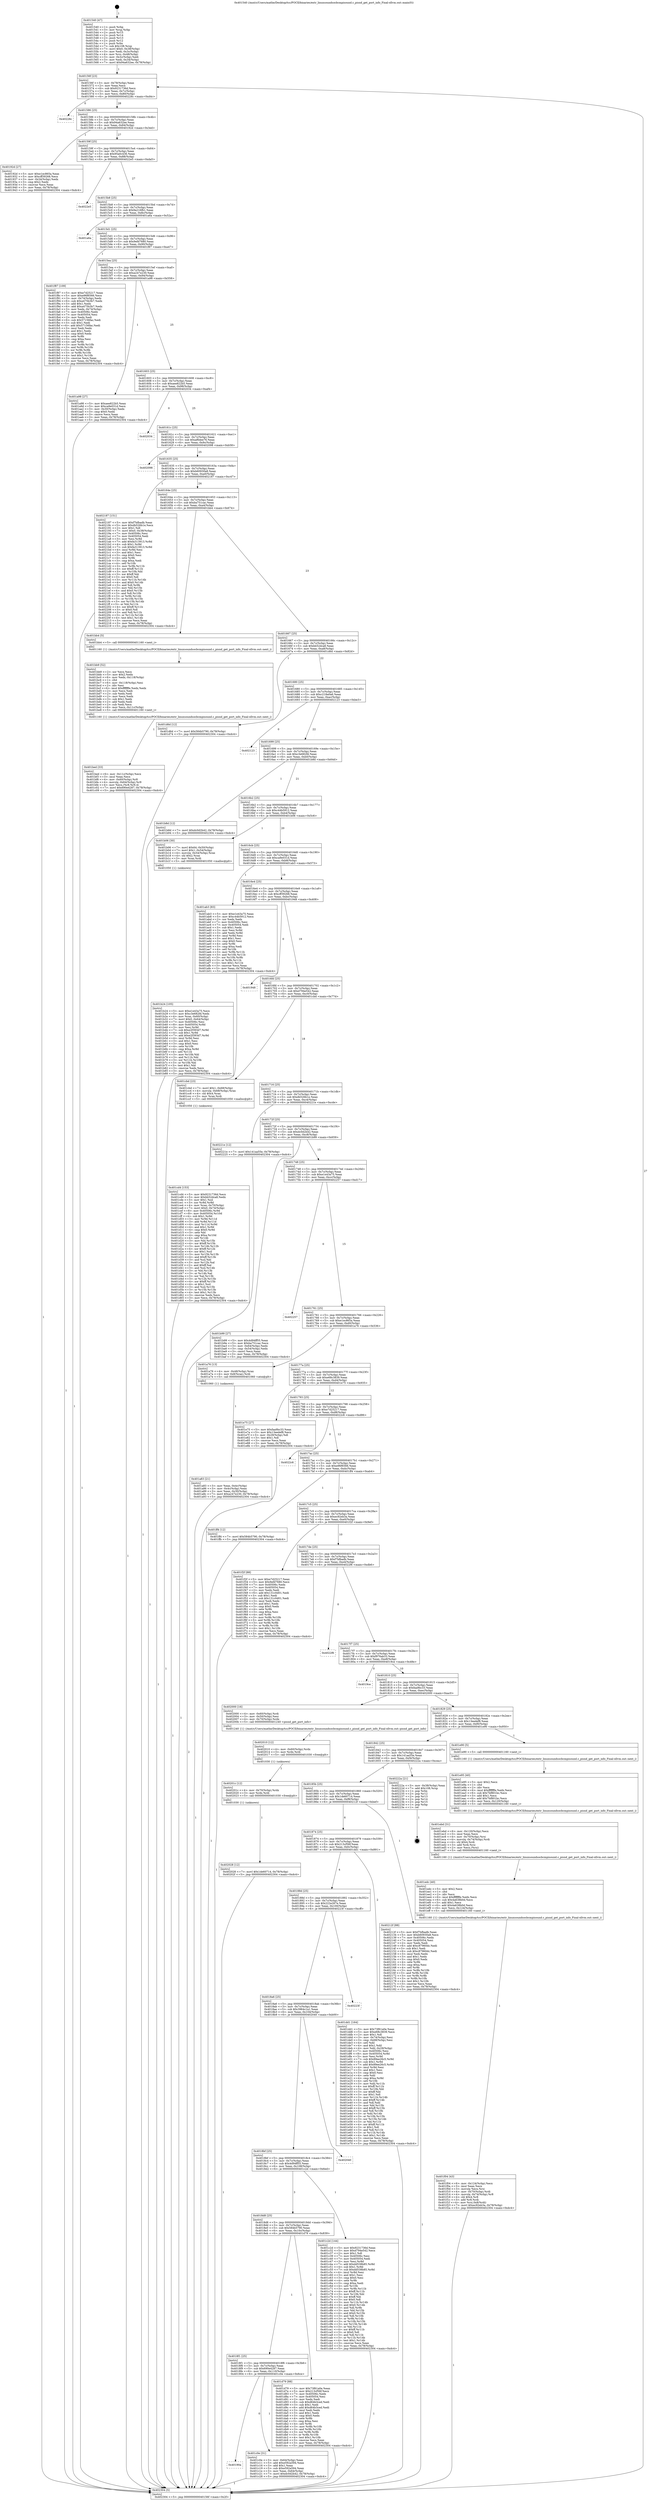 digraph "0x401540" {
  label = "0x401540 (/mnt/c/Users/mathe/Desktop/tcc/POCII/binaries/extr_linuxsoundsocbcmpisound.c_pisnd_get_port_info_Final-ollvm.out::main(0))"
  labelloc = "t"
  node[shape=record]

  Entry [label="",width=0.3,height=0.3,shape=circle,fillcolor=black,style=filled]
  "0x40156f" [label="{
     0x40156f [23]\l
     | [instrs]\l
     &nbsp;&nbsp;0x40156f \<+3\>: mov -0x78(%rbp),%eax\l
     &nbsp;&nbsp;0x401572 \<+2\>: mov %eax,%ecx\l
     &nbsp;&nbsp;0x401574 \<+6\>: sub $0x9231736d,%ecx\l
     &nbsp;&nbsp;0x40157a \<+3\>: mov %eax,-0x7c(%rbp)\l
     &nbsp;&nbsp;0x40157d \<+3\>: mov %ecx,-0x80(%rbp)\l
     &nbsp;&nbsp;0x401580 \<+6\>: je 000000000040228c \<main+0xd4c\>\l
  }"]
  "0x40228c" [label="{
     0x40228c\l
  }", style=dashed]
  "0x401586" [label="{
     0x401586 [25]\l
     | [instrs]\l
     &nbsp;&nbsp;0x401586 \<+5\>: jmp 000000000040158b \<main+0x4b\>\l
     &nbsp;&nbsp;0x40158b \<+3\>: mov -0x7c(%rbp),%eax\l
     &nbsp;&nbsp;0x40158e \<+5\>: sub $0x94a632ee,%eax\l
     &nbsp;&nbsp;0x401593 \<+6\>: mov %eax,-0x84(%rbp)\l
     &nbsp;&nbsp;0x401599 \<+6\>: je 000000000040192d \<main+0x3ed\>\l
  }"]
  Exit [label="",width=0.3,height=0.3,shape=circle,fillcolor=black,style=filled,peripheries=2]
  "0x40192d" [label="{
     0x40192d [27]\l
     | [instrs]\l
     &nbsp;&nbsp;0x40192d \<+5\>: mov $0xe1ec865a,%eax\l
     &nbsp;&nbsp;0x401932 \<+5\>: mov $0xcff39268,%ecx\l
     &nbsp;&nbsp;0x401937 \<+3\>: mov -0x34(%rbp),%edx\l
     &nbsp;&nbsp;0x40193a \<+3\>: cmp $0x2,%edx\l
     &nbsp;&nbsp;0x40193d \<+3\>: cmovne %ecx,%eax\l
     &nbsp;&nbsp;0x401940 \<+3\>: mov %eax,-0x78(%rbp)\l
     &nbsp;&nbsp;0x401943 \<+5\>: jmp 0000000000402304 \<main+0xdc4\>\l
  }"]
  "0x40159f" [label="{
     0x40159f [25]\l
     | [instrs]\l
     &nbsp;&nbsp;0x40159f \<+5\>: jmp 00000000004015a4 \<main+0x64\>\l
     &nbsp;&nbsp;0x4015a4 \<+3\>: mov -0x7c(%rbp),%eax\l
     &nbsp;&nbsp;0x4015a7 \<+5\>: sub $0x95a0c436,%eax\l
     &nbsp;&nbsp;0x4015ac \<+6\>: mov %eax,-0x88(%rbp)\l
     &nbsp;&nbsp;0x4015b2 \<+6\>: je 00000000004022e5 \<main+0xda5\>\l
  }"]
  "0x402304" [label="{
     0x402304 [5]\l
     | [instrs]\l
     &nbsp;&nbsp;0x402304 \<+5\>: jmp 000000000040156f \<main+0x2f\>\l
  }"]
  "0x401540" [label="{
     0x401540 [47]\l
     | [instrs]\l
     &nbsp;&nbsp;0x401540 \<+1\>: push %rbp\l
     &nbsp;&nbsp;0x401541 \<+3\>: mov %rsp,%rbp\l
     &nbsp;&nbsp;0x401544 \<+2\>: push %r15\l
     &nbsp;&nbsp;0x401546 \<+2\>: push %r14\l
     &nbsp;&nbsp;0x401548 \<+2\>: push %r13\l
     &nbsp;&nbsp;0x40154a \<+2\>: push %r12\l
     &nbsp;&nbsp;0x40154c \<+1\>: push %rbx\l
     &nbsp;&nbsp;0x40154d \<+7\>: sub $0x108,%rsp\l
     &nbsp;&nbsp;0x401554 \<+7\>: movl $0x0,-0x38(%rbp)\l
     &nbsp;&nbsp;0x40155b \<+3\>: mov %edi,-0x3c(%rbp)\l
     &nbsp;&nbsp;0x40155e \<+4\>: mov %rsi,-0x48(%rbp)\l
     &nbsp;&nbsp;0x401562 \<+3\>: mov -0x3c(%rbp),%edi\l
     &nbsp;&nbsp;0x401565 \<+3\>: mov %edi,-0x34(%rbp)\l
     &nbsp;&nbsp;0x401568 \<+7\>: movl $0x94a632ee,-0x78(%rbp)\l
  }"]
  "0x402028" [label="{
     0x402028 [12]\l
     | [instrs]\l
     &nbsp;&nbsp;0x402028 \<+7\>: movl $0x1de60714,-0x78(%rbp)\l
     &nbsp;&nbsp;0x40202f \<+5\>: jmp 0000000000402304 \<main+0xdc4\>\l
  }"]
  "0x4022e5" [label="{
     0x4022e5\l
  }", style=dashed]
  "0x4015b8" [label="{
     0x4015b8 [25]\l
     | [instrs]\l
     &nbsp;&nbsp;0x4015b8 \<+5\>: jmp 00000000004015bd \<main+0x7d\>\l
     &nbsp;&nbsp;0x4015bd \<+3\>: mov -0x7c(%rbp),%eax\l
     &nbsp;&nbsp;0x4015c0 \<+5\>: sub $0x9a216fb1,%eax\l
     &nbsp;&nbsp;0x4015c5 \<+6\>: mov %eax,-0x8c(%rbp)\l
     &nbsp;&nbsp;0x4015cb \<+6\>: je 0000000000401a6a \<main+0x52a\>\l
  }"]
  "0x40201c" [label="{
     0x40201c [12]\l
     | [instrs]\l
     &nbsp;&nbsp;0x40201c \<+4\>: mov -0x70(%rbp),%rdx\l
     &nbsp;&nbsp;0x402020 \<+3\>: mov %rdx,%rdi\l
     &nbsp;&nbsp;0x402023 \<+5\>: call 0000000000401030 \<free@plt\>\l
     | [calls]\l
     &nbsp;&nbsp;0x401030 \{1\} (unknown)\l
  }"]
  "0x401a6a" [label="{
     0x401a6a\l
  }", style=dashed]
  "0x4015d1" [label="{
     0x4015d1 [25]\l
     | [instrs]\l
     &nbsp;&nbsp;0x4015d1 \<+5\>: jmp 00000000004015d6 \<main+0x96\>\l
     &nbsp;&nbsp;0x4015d6 \<+3\>: mov -0x7c(%rbp),%eax\l
     &nbsp;&nbsp;0x4015d9 \<+5\>: sub $0x9efd7680,%eax\l
     &nbsp;&nbsp;0x4015de \<+6\>: mov %eax,-0x90(%rbp)\l
     &nbsp;&nbsp;0x4015e4 \<+6\>: je 0000000000401f87 \<main+0xa47\>\l
  }"]
  "0x402010" [label="{
     0x402010 [12]\l
     | [instrs]\l
     &nbsp;&nbsp;0x402010 \<+4\>: mov -0x60(%rbp),%rdx\l
     &nbsp;&nbsp;0x402014 \<+3\>: mov %rdx,%rdi\l
     &nbsp;&nbsp;0x402017 \<+5\>: call 0000000000401030 \<free@plt\>\l
     | [calls]\l
     &nbsp;&nbsp;0x401030 \{1\} (unknown)\l
  }"]
  "0x401f87" [label="{
     0x401f87 [109]\l
     | [instrs]\l
     &nbsp;&nbsp;0x401f87 \<+5\>: mov $0xe7d25217,%eax\l
     &nbsp;&nbsp;0x401f8c \<+5\>: mov $0xe96f6566,%ecx\l
     &nbsp;&nbsp;0x401f91 \<+3\>: mov -0x74(%rbp),%edx\l
     &nbsp;&nbsp;0x401f94 \<+6\>: sub $0xa475b3b7,%edx\l
     &nbsp;&nbsp;0x401f9a \<+3\>: add $0x1,%edx\l
     &nbsp;&nbsp;0x401f9d \<+6\>: add $0xa475b3b7,%edx\l
     &nbsp;&nbsp;0x401fa3 \<+3\>: mov %edx,-0x74(%rbp)\l
     &nbsp;&nbsp;0x401fa6 \<+7\>: mov 0x40506c,%edx\l
     &nbsp;&nbsp;0x401fad \<+7\>: mov 0x405054,%esi\l
     &nbsp;&nbsp;0x401fb4 \<+2\>: mov %edx,%edi\l
     &nbsp;&nbsp;0x401fb6 \<+6\>: sub $0x57156fac,%edi\l
     &nbsp;&nbsp;0x401fbc \<+3\>: sub $0x1,%edi\l
     &nbsp;&nbsp;0x401fbf \<+6\>: add $0x57156fac,%edi\l
     &nbsp;&nbsp;0x401fc5 \<+3\>: imul %edi,%edx\l
     &nbsp;&nbsp;0x401fc8 \<+3\>: and $0x1,%edx\l
     &nbsp;&nbsp;0x401fcb \<+3\>: cmp $0x0,%edx\l
     &nbsp;&nbsp;0x401fce \<+4\>: sete %r8b\l
     &nbsp;&nbsp;0x401fd2 \<+3\>: cmp $0xa,%esi\l
     &nbsp;&nbsp;0x401fd5 \<+4\>: setl %r9b\l
     &nbsp;&nbsp;0x401fd9 \<+3\>: mov %r8b,%r10b\l
     &nbsp;&nbsp;0x401fdc \<+3\>: and %r9b,%r10b\l
     &nbsp;&nbsp;0x401fdf \<+3\>: xor %r9b,%r8b\l
     &nbsp;&nbsp;0x401fe2 \<+3\>: or %r8b,%r10b\l
     &nbsp;&nbsp;0x401fe5 \<+4\>: test $0x1,%r10b\l
     &nbsp;&nbsp;0x401fe9 \<+3\>: cmovne %ecx,%eax\l
     &nbsp;&nbsp;0x401fec \<+3\>: mov %eax,-0x78(%rbp)\l
     &nbsp;&nbsp;0x401fef \<+5\>: jmp 0000000000402304 \<main+0xdc4\>\l
  }"]
  "0x4015ea" [label="{
     0x4015ea [25]\l
     | [instrs]\l
     &nbsp;&nbsp;0x4015ea \<+5\>: jmp 00000000004015ef \<main+0xaf\>\l
     &nbsp;&nbsp;0x4015ef \<+3\>: mov -0x7c(%rbp),%eax\l
     &nbsp;&nbsp;0x4015f2 \<+5\>: sub $0xa247e230,%eax\l
     &nbsp;&nbsp;0x4015f7 \<+6\>: mov %eax,-0x94(%rbp)\l
     &nbsp;&nbsp;0x4015fd \<+6\>: je 0000000000401a98 \<main+0x558\>\l
  }"]
  "0x401f04" [label="{
     0x401f04 [43]\l
     | [instrs]\l
     &nbsp;&nbsp;0x401f04 \<+6\>: mov -0x124(%rbp),%ecx\l
     &nbsp;&nbsp;0x401f0a \<+3\>: imul %eax,%ecx\l
     &nbsp;&nbsp;0x401f0d \<+3\>: movslq %ecx,%rsi\l
     &nbsp;&nbsp;0x401f10 \<+4\>: mov -0x70(%rbp),%rdi\l
     &nbsp;&nbsp;0x401f14 \<+4\>: movslq -0x74(%rbp),%r8\l
     &nbsp;&nbsp;0x401f18 \<+4\>: shl $0x4,%r8\l
     &nbsp;&nbsp;0x401f1c \<+3\>: add %r8,%rdi\l
     &nbsp;&nbsp;0x401f1f \<+4\>: mov %rsi,0x8(%rdi)\l
     &nbsp;&nbsp;0x401f23 \<+7\>: movl $0xec92eb3a,-0x78(%rbp)\l
     &nbsp;&nbsp;0x401f2a \<+5\>: jmp 0000000000402304 \<main+0xdc4\>\l
  }"]
  "0x401a98" [label="{
     0x401a98 [27]\l
     | [instrs]\l
     &nbsp;&nbsp;0x401a98 \<+5\>: mov $0xaee822b5,%eax\l
     &nbsp;&nbsp;0x401a9d \<+5\>: mov $0xca9e031d,%ecx\l
     &nbsp;&nbsp;0x401aa2 \<+3\>: mov -0x30(%rbp),%edx\l
     &nbsp;&nbsp;0x401aa5 \<+3\>: cmp $0x0,%edx\l
     &nbsp;&nbsp;0x401aa8 \<+3\>: cmove %ecx,%eax\l
     &nbsp;&nbsp;0x401aab \<+3\>: mov %eax,-0x78(%rbp)\l
     &nbsp;&nbsp;0x401aae \<+5\>: jmp 0000000000402304 \<main+0xdc4\>\l
  }"]
  "0x401603" [label="{
     0x401603 [25]\l
     | [instrs]\l
     &nbsp;&nbsp;0x401603 \<+5\>: jmp 0000000000401608 \<main+0xc8\>\l
     &nbsp;&nbsp;0x401608 \<+3\>: mov -0x7c(%rbp),%eax\l
     &nbsp;&nbsp;0x40160b \<+5\>: sub $0xaee822b5,%eax\l
     &nbsp;&nbsp;0x401610 \<+6\>: mov %eax,-0x98(%rbp)\l
     &nbsp;&nbsp;0x401616 \<+6\>: je 0000000000402034 \<main+0xaf4\>\l
  }"]
  "0x401edc" [label="{
     0x401edc [40]\l
     | [instrs]\l
     &nbsp;&nbsp;0x401edc \<+5\>: mov $0x2,%ecx\l
     &nbsp;&nbsp;0x401ee1 \<+1\>: cltd\l
     &nbsp;&nbsp;0x401ee2 \<+2\>: idiv %ecx\l
     &nbsp;&nbsp;0x401ee4 \<+6\>: imul $0xfffffffe,%edx,%ecx\l
     &nbsp;&nbsp;0x401eea \<+6\>: sub $0x4a638b0d,%ecx\l
     &nbsp;&nbsp;0x401ef0 \<+3\>: add $0x1,%ecx\l
     &nbsp;&nbsp;0x401ef3 \<+6\>: add $0x4a638b0d,%ecx\l
     &nbsp;&nbsp;0x401ef9 \<+6\>: mov %ecx,-0x124(%rbp)\l
     &nbsp;&nbsp;0x401eff \<+5\>: call 0000000000401160 \<next_i\>\l
     | [calls]\l
     &nbsp;&nbsp;0x401160 \{1\} (/mnt/c/Users/mathe/Desktop/tcc/POCII/binaries/extr_linuxsoundsocbcmpisound.c_pisnd_get_port_info_Final-ollvm.out::next_i)\l
  }"]
  "0x402034" [label="{
     0x402034\l
  }", style=dashed]
  "0x40161c" [label="{
     0x40161c [25]\l
     | [instrs]\l
     &nbsp;&nbsp;0x40161c \<+5\>: jmp 0000000000401621 \<main+0xe1\>\l
     &nbsp;&nbsp;0x401621 \<+3\>: mov -0x7c(%rbp),%eax\l
     &nbsp;&nbsp;0x401624 \<+5\>: sub $0xaf6dee76,%eax\l
     &nbsp;&nbsp;0x401629 \<+6\>: mov %eax,-0x9c(%rbp)\l
     &nbsp;&nbsp;0x40162f \<+6\>: je 0000000000402098 \<main+0xb58\>\l
  }"]
  "0x401ebd" [label="{
     0x401ebd [31]\l
     | [instrs]\l
     &nbsp;&nbsp;0x401ebd \<+6\>: mov -0x120(%rbp),%ecx\l
     &nbsp;&nbsp;0x401ec3 \<+3\>: imul %eax,%ecx\l
     &nbsp;&nbsp;0x401ec6 \<+4\>: mov -0x70(%rbp),%rsi\l
     &nbsp;&nbsp;0x401eca \<+4\>: movslq -0x74(%rbp),%rdi\l
     &nbsp;&nbsp;0x401ece \<+4\>: shl $0x4,%rdi\l
     &nbsp;&nbsp;0x401ed2 \<+3\>: add %rdi,%rsi\l
     &nbsp;&nbsp;0x401ed5 \<+2\>: mov %ecx,(%rsi)\l
     &nbsp;&nbsp;0x401ed7 \<+5\>: call 0000000000401160 \<next_i\>\l
     | [calls]\l
     &nbsp;&nbsp;0x401160 \{1\} (/mnt/c/Users/mathe/Desktop/tcc/POCII/binaries/extr_linuxsoundsocbcmpisound.c_pisnd_get_port_info_Final-ollvm.out::next_i)\l
  }"]
  "0x402098" [label="{
     0x402098\l
  }", style=dashed]
  "0x401635" [label="{
     0x401635 [25]\l
     | [instrs]\l
     &nbsp;&nbsp;0x401635 \<+5\>: jmp 000000000040163a \<main+0xfa\>\l
     &nbsp;&nbsp;0x40163a \<+3\>: mov -0x7c(%rbp),%eax\l
     &nbsp;&nbsp;0x40163d \<+5\>: sub $0xb60930a8,%eax\l
     &nbsp;&nbsp;0x401642 \<+6\>: mov %eax,-0xa0(%rbp)\l
     &nbsp;&nbsp;0x401648 \<+6\>: je 0000000000402187 \<main+0xc47\>\l
  }"]
  "0x401e95" [label="{
     0x401e95 [40]\l
     | [instrs]\l
     &nbsp;&nbsp;0x401e95 \<+5\>: mov $0x2,%ecx\l
     &nbsp;&nbsp;0x401e9a \<+1\>: cltd\l
     &nbsp;&nbsp;0x401e9b \<+2\>: idiv %ecx\l
     &nbsp;&nbsp;0x401e9d \<+6\>: imul $0xfffffffe,%edx,%ecx\l
     &nbsp;&nbsp;0x401ea3 \<+6\>: sub $0x7bf801bc,%ecx\l
     &nbsp;&nbsp;0x401ea9 \<+3\>: add $0x1,%ecx\l
     &nbsp;&nbsp;0x401eac \<+6\>: add $0x7bf801bc,%ecx\l
     &nbsp;&nbsp;0x401eb2 \<+6\>: mov %ecx,-0x120(%rbp)\l
     &nbsp;&nbsp;0x401eb8 \<+5\>: call 0000000000401160 \<next_i\>\l
     | [calls]\l
     &nbsp;&nbsp;0x401160 \{1\} (/mnt/c/Users/mathe/Desktop/tcc/POCII/binaries/extr_linuxsoundsocbcmpisound.c_pisnd_get_port_info_Final-ollvm.out::next_i)\l
  }"]
  "0x402187" [label="{
     0x402187 [151]\l
     | [instrs]\l
     &nbsp;&nbsp;0x402187 \<+5\>: mov $0xf7bfbadb,%eax\l
     &nbsp;&nbsp;0x40218c \<+5\>: mov $0xdb526b1e,%ecx\l
     &nbsp;&nbsp;0x402191 \<+2\>: mov $0x1,%dl\l
     &nbsp;&nbsp;0x402193 \<+7\>: movl $0x0,-0x38(%rbp)\l
     &nbsp;&nbsp;0x40219a \<+7\>: mov 0x40506c,%esi\l
     &nbsp;&nbsp;0x4021a1 \<+7\>: mov 0x405054,%edi\l
     &nbsp;&nbsp;0x4021a8 \<+3\>: mov %esi,%r8d\l
     &nbsp;&nbsp;0x4021ab \<+7\>: add $0xfa313913,%r8d\l
     &nbsp;&nbsp;0x4021b2 \<+4\>: sub $0x1,%r8d\l
     &nbsp;&nbsp;0x4021b6 \<+7\>: sub $0xfa313913,%r8d\l
     &nbsp;&nbsp;0x4021bd \<+4\>: imul %r8d,%esi\l
     &nbsp;&nbsp;0x4021c1 \<+3\>: and $0x1,%esi\l
     &nbsp;&nbsp;0x4021c4 \<+3\>: cmp $0x0,%esi\l
     &nbsp;&nbsp;0x4021c7 \<+4\>: sete %r9b\l
     &nbsp;&nbsp;0x4021cb \<+3\>: cmp $0xa,%edi\l
     &nbsp;&nbsp;0x4021ce \<+4\>: setl %r10b\l
     &nbsp;&nbsp;0x4021d2 \<+3\>: mov %r9b,%r11b\l
     &nbsp;&nbsp;0x4021d5 \<+4\>: xor $0xff,%r11b\l
     &nbsp;&nbsp;0x4021d9 \<+3\>: mov %r10b,%bl\l
     &nbsp;&nbsp;0x4021dc \<+3\>: xor $0xff,%bl\l
     &nbsp;&nbsp;0x4021df \<+3\>: xor $0x0,%dl\l
     &nbsp;&nbsp;0x4021e2 \<+3\>: mov %r11b,%r14b\l
     &nbsp;&nbsp;0x4021e5 \<+4\>: and $0x0,%r14b\l
     &nbsp;&nbsp;0x4021e9 \<+3\>: and %dl,%r9b\l
     &nbsp;&nbsp;0x4021ec \<+3\>: mov %bl,%r15b\l
     &nbsp;&nbsp;0x4021ef \<+4\>: and $0x0,%r15b\l
     &nbsp;&nbsp;0x4021f3 \<+3\>: and %dl,%r10b\l
     &nbsp;&nbsp;0x4021f6 \<+3\>: or %r9b,%r14b\l
     &nbsp;&nbsp;0x4021f9 \<+3\>: or %r10b,%r15b\l
     &nbsp;&nbsp;0x4021fc \<+3\>: xor %r15b,%r14b\l
     &nbsp;&nbsp;0x4021ff \<+3\>: or %bl,%r11b\l
     &nbsp;&nbsp;0x402202 \<+4\>: xor $0xff,%r11b\l
     &nbsp;&nbsp;0x402206 \<+3\>: or $0x0,%dl\l
     &nbsp;&nbsp;0x402209 \<+3\>: and %dl,%r11b\l
     &nbsp;&nbsp;0x40220c \<+3\>: or %r11b,%r14b\l
     &nbsp;&nbsp;0x40220f \<+4\>: test $0x1,%r14b\l
     &nbsp;&nbsp;0x402213 \<+3\>: cmovne %ecx,%eax\l
     &nbsp;&nbsp;0x402216 \<+3\>: mov %eax,-0x78(%rbp)\l
     &nbsp;&nbsp;0x402219 \<+5\>: jmp 0000000000402304 \<main+0xdc4\>\l
  }"]
  "0x40164e" [label="{
     0x40164e [25]\l
     | [instrs]\l
     &nbsp;&nbsp;0x40164e \<+5\>: jmp 0000000000401653 \<main+0x113\>\l
     &nbsp;&nbsp;0x401653 \<+3\>: mov -0x7c(%rbp),%eax\l
     &nbsp;&nbsp;0x401656 \<+5\>: sub $0xba751cac,%eax\l
     &nbsp;&nbsp;0x40165b \<+6\>: mov %eax,-0xa4(%rbp)\l
     &nbsp;&nbsp;0x401661 \<+6\>: je 0000000000401bb4 \<main+0x674\>\l
  }"]
  "0x401cd4" [label="{
     0x401cd4 [153]\l
     | [instrs]\l
     &nbsp;&nbsp;0x401cd4 \<+5\>: mov $0x9231736d,%ecx\l
     &nbsp;&nbsp;0x401cd9 \<+5\>: mov $0xbb52dca8,%edx\l
     &nbsp;&nbsp;0x401cde \<+3\>: mov $0x1,%sil\l
     &nbsp;&nbsp;0x401ce1 \<+3\>: xor %r8d,%r8d\l
     &nbsp;&nbsp;0x401ce4 \<+4\>: mov %rax,-0x70(%rbp)\l
     &nbsp;&nbsp;0x401ce8 \<+7\>: movl $0x0,-0x74(%rbp)\l
     &nbsp;&nbsp;0x401cef \<+8\>: mov 0x40506c,%r9d\l
     &nbsp;&nbsp;0x401cf7 \<+8\>: mov 0x405054,%r10d\l
     &nbsp;&nbsp;0x401cff \<+4\>: sub $0x1,%r8d\l
     &nbsp;&nbsp;0x401d03 \<+3\>: mov %r9d,%r11d\l
     &nbsp;&nbsp;0x401d06 \<+3\>: add %r8d,%r11d\l
     &nbsp;&nbsp;0x401d09 \<+4\>: imul %r11d,%r9d\l
     &nbsp;&nbsp;0x401d0d \<+4\>: and $0x1,%r9d\l
     &nbsp;&nbsp;0x401d11 \<+4\>: cmp $0x0,%r9d\l
     &nbsp;&nbsp;0x401d15 \<+3\>: sete %bl\l
     &nbsp;&nbsp;0x401d18 \<+4\>: cmp $0xa,%r10d\l
     &nbsp;&nbsp;0x401d1c \<+4\>: setl %r14b\l
     &nbsp;&nbsp;0x401d20 \<+3\>: mov %bl,%r15b\l
     &nbsp;&nbsp;0x401d23 \<+4\>: xor $0xff,%r15b\l
     &nbsp;&nbsp;0x401d27 \<+3\>: mov %r14b,%r12b\l
     &nbsp;&nbsp;0x401d2a \<+4\>: xor $0xff,%r12b\l
     &nbsp;&nbsp;0x401d2e \<+4\>: xor $0x1,%sil\l
     &nbsp;&nbsp;0x401d32 \<+3\>: mov %r15b,%r13b\l
     &nbsp;&nbsp;0x401d35 \<+4\>: and $0xff,%r13b\l
     &nbsp;&nbsp;0x401d39 \<+3\>: and %sil,%bl\l
     &nbsp;&nbsp;0x401d3c \<+3\>: mov %r12b,%al\l
     &nbsp;&nbsp;0x401d3f \<+2\>: and $0xff,%al\l
     &nbsp;&nbsp;0x401d41 \<+3\>: and %sil,%r14b\l
     &nbsp;&nbsp;0x401d44 \<+3\>: or %bl,%r13b\l
     &nbsp;&nbsp;0x401d47 \<+3\>: or %r14b,%al\l
     &nbsp;&nbsp;0x401d4a \<+3\>: xor %al,%r13b\l
     &nbsp;&nbsp;0x401d4d \<+3\>: or %r12b,%r15b\l
     &nbsp;&nbsp;0x401d50 \<+4\>: xor $0xff,%r15b\l
     &nbsp;&nbsp;0x401d54 \<+4\>: or $0x1,%sil\l
     &nbsp;&nbsp;0x401d58 \<+3\>: and %sil,%r15b\l
     &nbsp;&nbsp;0x401d5b \<+3\>: or %r15b,%r13b\l
     &nbsp;&nbsp;0x401d5e \<+4\>: test $0x1,%r13b\l
     &nbsp;&nbsp;0x401d62 \<+3\>: cmovne %edx,%ecx\l
     &nbsp;&nbsp;0x401d65 \<+3\>: mov %ecx,-0x78(%rbp)\l
     &nbsp;&nbsp;0x401d68 \<+5\>: jmp 0000000000402304 \<main+0xdc4\>\l
  }"]
  "0x401bb4" [label="{
     0x401bb4 [5]\l
     | [instrs]\l
     &nbsp;&nbsp;0x401bb4 \<+5\>: call 0000000000401160 \<next_i\>\l
     | [calls]\l
     &nbsp;&nbsp;0x401160 \{1\} (/mnt/c/Users/mathe/Desktop/tcc/POCII/binaries/extr_linuxsoundsocbcmpisound.c_pisnd_get_port_info_Final-ollvm.out::next_i)\l
  }"]
  "0x401667" [label="{
     0x401667 [25]\l
     | [instrs]\l
     &nbsp;&nbsp;0x401667 \<+5\>: jmp 000000000040166c \<main+0x12c\>\l
     &nbsp;&nbsp;0x40166c \<+3\>: mov -0x7c(%rbp),%eax\l
     &nbsp;&nbsp;0x40166f \<+5\>: sub $0xbb52dca8,%eax\l
     &nbsp;&nbsp;0x401674 \<+6\>: mov %eax,-0xa8(%rbp)\l
     &nbsp;&nbsp;0x40167a \<+6\>: je 0000000000401d6d \<main+0x82d\>\l
  }"]
  "0x40190a" [label="{
     0x40190a\l
  }", style=dashed]
  "0x401d6d" [label="{
     0x401d6d [12]\l
     | [instrs]\l
     &nbsp;&nbsp;0x401d6d \<+7\>: movl $0x584b5790,-0x78(%rbp)\l
     &nbsp;&nbsp;0x401d74 \<+5\>: jmp 0000000000402304 \<main+0xdc4\>\l
  }"]
  "0x401680" [label="{
     0x401680 [25]\l
     | [instrs]\l
     &nbsp;&nbsp;0x401680 \<+5\>: jmp 0000000000401685 \<main+0x145\>\l
     &nbsp;&nbsp;0x401685 \<+3\>: mov -0x7c(%rbp),%eax\l
     &nbsp;&nbsp;0x401688 \<+5\>: sub $0xc218a0a6,%eax\l
     &nbsp;&nbsp;0x40168d \<+6\>: mov %eax,-0xac(%rbp)\l
     &nbsp;&nbsp;0x401693 \<+6\>: je 0000000000402123 \<main+0xbe3\>\l
  }"]
  "0x401c0e" [label="{
     0x401c0e [31]\l
     | [instrs]\l
     &nbsp;&nbsp;0x401c0e \<+3\>: mov -0x64(%rbp),%eax\l
     &nbsp;&nbsp;0x401c11 \<+5\>: add $0xe592a594,%eax\l
     &nbsp;&nbsp;0x401c16 \<+3\>: add $0x1,%eax\l
     &nbsp;&nbsp;0x401c19 \<+5\>: sub $0xe592a594,%eax\l
     &nbsp;&nbsp;0x401c1e \<+3\>: mov %eax,-0x64(%rbp)\l
     &nbsp;&nbsp;0x401c21 \<+7\>: movl $0xdc0d2b42,-0x78(%rbp)\l
     &nbsp;&nbsp;0x401c28 \<+5\>: jmp 0000000000402304 \<main+0xdc4\>\l
  }"]
  "0x402123" [label="{
     0x402123\l
  }", style=dashed]
  "0x401699" [label="{
     0x401699 [25]\l
     | [instrs]\l
     &nbsp;&nbsp;0x401699 \<+5\>: jmp 000000000040169e \<main+0x15e\>\l
     &nbsp;&nbsp;0x40169e \<+3\>: mov -0x7c(%rbp),%eax\l
     &nbsp;&nbsp;0x4016a1 \<+5\>: sub $0xc3e682fd,%eax\l
     &nbsp;&nbsp;0x4016a6 \<+6\>: mov %eax,-0xb0(%rbp)\l
     &nbsp;&nbsp;0x4016ac \<+6\>: je 0000000000401b8d \<main+0x64d\>\l
  }"]
  "0x4018f1" [label="{
     0x4018f1 [25]\l
     | [instrs]\l
     &nbsp;&nbsp;0x4018f1 \<+5\>: jmp 00000000004018f6 \<main+0x3b6\>\l
     &nbsp;&nbsp;0x4018f6 \<+3\>: mov -0x7c(%rbp),%eax\l
     &nbsp;&nbsp;0x4018f9 \<+5\>: sub $0x690e4287,%eax\l
     &nbsp;&nbsp;0x4018fe \<+6\>: mov %eax,-0x110(%rbp)\l
     &nbsp;&nbsp;0x401904 \<+6\>: je 0000000000401c0e \<main+0x6ce\>\l
  }"]
  "0x401b8d" [label="{
     0x401b8d [12]\l
     | [instrs]\l
     &nbsp;&nbsp;0x401b8d \<+7\>: movl $0xdc0d2b42,-0x78(%rbp)\l
     &nbsp;&nbsp;0x401b94 \<+5\>: jmp 0000000000402304 \<main+0xdc4\>\l
  }"]
  "0x4016b2" [label="{
     0x4016b2 [25]\l
     | [instrs]\l
     &nbsp;&nbsp;0x4016b2 \<+5\>: jmp 00000000004016b7 \<main+0x177\>\l
     &nbsp;&nbsp;0x4016b7 \<+3\>: mov -0x7c(%rbp),%eax\l
     &nbsp;&nbsp;0x4016ba \<+5\>: sub $0xc44b5912,%eax\l
     &nbsp;&nbsp;0x4016bf \<+6\>: mov %eax,-0xb4(%rbp)\l
     &nbsp;&nbsp;0x4016c5 \<+6\>: je 0000000000401b06 \<main+0x5c6\>\l
  }"]
  "0x401d79" [label="{
     0x401d79 [88]\l
     | [instrs]\l
     &nbsp;&nbsp;0x401d79 \<+5\>: mov $0x73f61a0e,%eax\l
     &nbsp;&nbsp;0x401d7e \<+5\>: mov $0x213cf56f,%ecx\l
     &nbsp;&nbsp;0x401d83 \<+7\>: mov 0x40506c,%edx\l
     &nbsp;&nbsp;0x401d8a \<+7\>: mov 0x405054,%esi\l
     &nbsp;&nbsp;0x401d91 \<+2\>: mov %edx,%edi\l
     &nbsp;&nbsp;0x401d93 \<+6\>: sub $0xd64b3ced,%edi\l
     &nbsp;&nbsp;0x401d99 \<+3\>: sub $0x1,%edi\l
     &nbsp;&nbsp;0x401d9c \<+6\>: add $0xd64b3ced,%edi\l
     &nbsp;&nbsp;0x401da2 \<+3\>: imul %edi,%edx\l
     &nbsp;&nbsp;0x401da5 \<+3\>: and $0x1,%edx\l
     &nbsp;&nbsp;0x401da8 \<+3\>: cmp $0x0,%edx\l
     &nbsp;&nbsp;0x401dab \<+4\>: sete %r8b\l
     &nbsp;&nbsp;0x401daf \<+3\>: cmp $0xa,%esi\l
     &nbsp;&nbsp;0x401db2 \<+4\>: setl %r9b\l
     &nbsp;&nbsp;0x401db6 \<+3\>: mov %r8b,%r10b\l
     &nbsp;&nbsp;0x401db9 \<+3\>: and %r9b,%r10b\l
     &nbsp;&nbsp;0x401dbc \<+3\>: xor %r9b,%r8b\l
     &nbsp;&nbsp;0x401dbf \<+3\>: or %r8b,%r10b\l
     &nbsp;&nbsp;0x401dc2 \<+4\>: test $0x1,%r10b\l
     &nbsp;&nbsp;0x401dc6 \<+3\>: cmovne %ecx,%eax\l
     &nbsp;&nbsp;0x401dc9 \<+3\>: mov %eax,-0x78(%rbp)\l
     &nbsp;&nbsp;0x401dcc \<+5\>: jmp 0000000000402304 \<main+0xdc4\>\l
  }"]
  "0x401b06" [label="{
     0x401b06 [30]\l
     | [instrs]\l
     &nbsp;&nbsp;0x401b06 \<+7\>: movl $0x64,-0x50(%rbp)\l
     &nbsp;&nbsp;0x401b0d \<+7\>: movl $0x1,-0x54(%rbp)\l
     &nbsp;&nbsp;0x401b14 \<+4\>: movslq -0x54(%rbp),%rax\l
     &nbsp;&nbsp;0x401b18 \<+4\>: shl $0x2,%rax\l
     &nbsp;&nbsp;0x401b1c \<+3\>: mov %rax,%rdi\l
     &nbsp;&nbsp;0x401b1f \<+5\>: call 0000000000401050 \<malloc@plt\>\l
     | [calls]\l
     &nbsp;&nbsp;0x401050 \{1\} (unknown)\l
  }"]
  "0x4016cb" [label="{
     0x4016cb [25]\l
     | [instrs]\l
     &nbsp;&nbsp;0x4016cb \<+5\>: jmp 00000000004016d0 \<main+0x190\>\l
     &nbsp;&nbsp;0x4016d0 \<+3\>: mov -0x7c(%rbp),%eax\l
     &nbsp;&nbsp;0x4016d3 \<+5\>: sub $0xca9e031d,%eax\l
     &nbsp;&nbsp;0x4016d8 \<+6\>: mov %eax,-0xb8(%rbp)\l
     &nbsp;&nbsp;0x4016de \<+6\>: je 0000000000401ab3 \<main+0x573\>\l
  }"]
  "0x4018d8" [label="{
     0x4018d8 [25]\l
     | [instrs]\l
     &nbsp;&nbsp;0x4018d8 \<+5\>: jmp 00000000004018dd \<main+0x39d\>\l
     &nbsp;&nbsp;0x4018dd \<+3\>: mov -0x7c(%rbp),%eax\l
     &nbsp;&nbsp;0x4018e0 \<+5\>: sub $0x584b5790,%eax\l
     &nbsp;&nbsp;0x4018e5 \<+6\>: mov %eax,-0x10c(%rbp)\l
     &nbsp;&nbsp;0x4018eb \<+6\>: je 0000000000401d79 \<main+0x839\>\l
  }"]
  "0x401ab3" [label="{
     0x401ab3 [83]\l
     | [instrs]\l
     &nbsp;&nbsp;0x401ab3 \<+5\>: mov $0xe1e43a75,%eax\l
     &nbsp;&nbsp;0x401ab8 \<+5\>: mov $0xc44b5912,%ecx\l
     &nbsp;&nbsp;0x401abd \<+2\>: xor %edx,%edx\l
     &nbsp;&nbsp;0x401abf \<+7\>: mov 0x40506c,%esi\l
     &nbsp;&nbsp;0x401ac6 \<+7\>: mov 0x405054,%edi\l
     &nbsp;&nbsp;0x401acd \<+3\>: sub $0x1,%edx\l
     &nbsp;&nbsp;0x401ad0 \<+3\>: mov %esi,%r8d\l
     &nbsp;&nbsp;0x401ad3 \<+3\>: add %edx,%r8d\l
     &nbsp;&nbsp;0x401ad6 \<+4\>: imul %r8d,%esi\l
     &nbsp;&nbsp;0x401ada \<+3\>: and $0x1,%esi\l
     &nbsp;&nbsp;0x401add \<+3\>: cmp $0x0,%esi\l
     &nbsp;&nbsp;0x401ae0 \<+4\>: sete %r9b\l
     &nbsp;&nbsp;0x401ae4 \<+3\>: cmp $0xa,%edi\l
     &nbsp;&nbsp;0x401ae7 \<+4\>: setl %r10b\l
     &nbsp;&nbsp;0x401aeb \<+3\>: mov %r9b,%r11b\l
     &nbsp;&nbsp;0x401aee \<+3\>: and %r10b,%r11b\l
     &nbsp;&nbsp;0x401af1 \<+3\>: xor %r10b,%r9b\l
     &nbsp;&nbsp;0x401af4 \<+3\>: or %r9b,%r11b\l
     &nbsp;&nbsp;0x401af7 \<+4\>: test $0x1,%r11b\l
     &nbsp;&nbsp;0x401afb \<+3\>: cmovne %ecx,%eax\l
     &nbsp;&nbsp;0x401afe \<+3\>: mov %eax,-0x78(%rbp)\l
     &nbsp;&nbsp;0x401b01 \<+5\>: jmp 0000000000402304 \<main+0xdc4\>\l
  }"]
  "0x4016e4" [label="{
     0x4016e4 [25]\l
     | [instrs]\l
     &nbsp;&nbsp;0x4016e4 \<+5\>: jmp 00000000004016e9 \<main+0x1a9\>\l
     &nbsp;&nbsp;0x4016e9 \<+3\>: mov -0x7c(%rbp),%eax\l
     &nbsp;&nbsp;0x4016ec \<+5\>: sub $0xcff39268,%eax\l
     &nbsp;&nbsp;0x4016f1 \<+6\>: mov %eax,-0xbc(%rbp)\l
     &nbsp;&nbsp;0x4016f7 \<+6\>: je 0000000000401948 \<main+0x408\>\l
  }"]
  "0x401c2d" [label="{
     0x401c2d [144]\l
     | [instrs]\l
     &nbsp;&nbsp;0x401c2d \<+5\>: mov $0x9231736d,%eax\l
     &nbsp;&nbsp;0x401c32 \<+5\>: mov $0xd794e542,%ecx\l
     &nbsp;&nbsp;0x401c37 \<+2\>: mov $0x1,%dl\l
     &nbsp;&nbsp;0x401c39 \<+7\>: mov 0x40506c,%esi\l
     &nbsp;&nbsp;0x401c40 \<+7\>: mov 0x405054,%edi\l
     &nbsp;&nbsp;0x401c47 \<+3\>: mov %esi,%r8d\l
     &nbsp;&nbsp;0x401c4a \<+7\>: add $0xdd538b85,%r8d\l
     &nbsp;&nbsp;0x401c51 \<+4\>: sub $0x1,%r8d\l
     &nbsp;&nbsp;0x401c55 \<+7\>: sub $0xdd538b85,%r8d\l
     &nbsp;&nbsp;0x401c5c \<+4\>: imul %r8d,%esi\l
     &nbsp;&nbsp;0x401c60 \<+3\>: and $0x1,%esi\l
     &nbsp;&nbsp;0x401c63 \<+3\>: cmp $0x0,%esi\l
     &nbsp;&nbsp;0x401c66 \<+4\>: sete %r9b\l
     &nbsp;&nbsp;0x401c6a \<+3\>: cmp $0xa,%edi\l
     &nbsp;&nbsp;0x401c6d \<+4\>: setl %r10b\l
     &nbsp;&nbsp;0x401c71 \<+3\>: mov %r9b,%r11b\l
     &nbsp;&nbsp;0x401c74 \<+4\>: xor $0xff,%r11b\l
     &nbsp;&nbsp;0x401c78 \<+3\>: mov %r10b,%bl\l
     &nbsp;&nbsp;0x401c7b \<+3\>: xor $0xff,%bl\l
     &nbsp;&nbsp;0x401c7e \<+3\>: xor $0x0,%dl\l
     &nbsp;&nbsp;0x401c81 \<+3\>: mov %r11b,%r14b\l
     &nbsp;&nbsp;0x401c84 \<+4\>: and $0x0,%r14b\l
     &nbsp;&nbsp;0x401c88 \<+3\>: and %dl,%r9b\l
     &nbsp;&nbsp;0x401c8b \<+3\>: mov %bl,%r15b\l
     &nbsp;&nbsp;0x401c8e \<+4\>: and $0x0,%r15b\l
     &nbsp;&nbsp;0x401c92 \<+3\>: and %dl,%r10b\l
     &nbsp;&nbsp;0x401c95 \<+3\>: or %r9b,%r14b\l
     &nbsp;&nbsp;0x401c98 \<+3\>: or %r10b,%r15b\l
     &nbsp;&nbsp;0x401c9b \<+3\>: xor %r15b,%r14b\l
     &nbsp;&nbsp;0x401c9e \<+3\>: or %bl,%r11b\l
     &nbsp;&nbsp;0x401ca1 \<+4\>: xor $0xff,%r11b\l
     &nbsp;&nbsp;0x401ca5 \<+3\>: or $0x0,%dl\l
     &nbsp;&nbsp;0x401ca8 \<+3\>: and %dl,%r11b\l
     &nbsp;&nbsp;0x401cab \<+3\>: or %r11b,%r14b\l
     &nbsp;&nbsp;0x401cae \<+4\>: test $0x1,%r14b\l
     &nbsp;&nbsp;0x401cb2 \<+3\>: cmovne %ecx,%eax\l
     &nbsp;&nbsp;0x401cb5 \<+3\>: mov %eax,-0x78(%rbp)\l
     &nbsp;&nbsp;0x401cb8 \<+5\>: jmp 0000000000402304 \<main+0xdc4\>\l
  }"]
  "0x401948" [label="{
     0x401948\l
  }", style=dashed]
  "0x4016fd" [label="{
     0x4016fd [25]\l
     | [instrs]\l
     &nbsp;&nbsp;0x4016fd \<+5\>: jmp 0000000000401702 \<main+0x1c2\>\l
     &nbsp;&nbsp;0x401702 \<+3\>: mov -0x7c(%rbp),%eax\l
     &nbsp;&nbsp;0x401705 \<+5\>: sub $0xd794e542,%eax\l
     &nbsp;&nbsp;0x40170a \<+6\>: mov %eax,-0xc0(%rbp)\l
     &nbsp;&nbsp;0x401710 \<+6\>: je 0000000000401cbd \<main+0x77d\>\l
  }"]
  "0x4018bf" [label="{
     0x4018bf [25]\l
     | [instrs]\l
     &nbsp;&nbsp;0x4018bf \<+5\>: jmp 00000000004018c4 \<main+0x384\>\l
     &nbsp;&nbsp;0x4018c4 \<+3\>: mov -0x7c(%rbp),%eax\l
     &nbsp;&nbsp;0x4018c7 \<+5\>: sub $0x4d94ff55,%eax\l
     &nbsp;&nbsp;0x4018cc \<+6\>: mov %eax,-0x108(%rbp)\l
     &nbsp;&nbsp;0x4018d2 \<+6\>: je 0000000000401c2d \<main+0x6ed\>\l
  }"]
  "0x401cbd" [label="{
     0x401cbd [23]\l
     | [instrs]\l
     &nbsp;&nbsp;0x401cbd \<+7\>: movl $0x1,-0x68(%rbp)\l
     &nbsp;&nbsp;0x401cc4 \<+4\>: movslq -0x68(%rbp),%rax\l
     &nbsp;&nbsp;0x401cc8 \<+4\>: shl $0x4,%rax\l
     &nbsp;&nbsp;0x401ccc \<+3\>: mov %rax,%rdi\l
     &nbsp;&nbsp;0x401ccf \<+5\>: call 0000000000401050 \<malloc@plt\>\l
     | [calls]\l
     &nbsp;&nbsp;0x401050 \{1\} (unknown)\l
  }"]
  "0x401716" [label="{
     0x401716 [25]\l
     | [instrs]\l
     &nbsp;&nbsp;0x401716 \<+5\>: jmp 000000000040171b \<main+0x1db\>\l
     &nbsp;&nbsp;0x40171b \<+3\>: mov -0x7c(%rbp),%eax\l
     &nbsp;&nbsp;0x40171e \<+5\>: sub $0xdb526b1e,%eax\l
     &nbsp;&nbsp;0x401723 \<+6\>: mov %eax,-0xc4(%rbp)\l
     &nbsp;&nbsp;0x401729 \<+6\>: je 000000000040221e \<main+0xcde\>\l
  }"]
  "0x402040" [label="{
     0x402040\l
  }", style=dashed]
  "0x40221e" [label="{
     0x40221e [12]\l
     | [instrs]\l
     &nbsp;&nbsp;0x40221e \<+7\>: movl $0x141aa55e,-0x78(%rbp)\l
     &nbsp;&nbsp;0x402225 \<+5\>: jmp 0000000000402304 \<main+0xdc4\>\l
  }"]
  "0x40172f" [label="{
     0x40172f [25]\l
     | [instrs]\l
     &nbsp;&nbsp;0x40172f \<+5\>: jmp 0000000000401734 \<main+0x1f4\>\l
     &nbsp;&nbsp;0x401734 \<+3\>: mov -0x7c(%rbp),%eax\l
     &nbsp;&nbsp;0x401737 \<+5\>: sub $0xdc0d2b42,%eax\l
     &nbsp;&nbsp;0x40173c \<+6\>: mov %eax,-0xc8(%rbp)\l
     &nbsp;&nbsp;0x401742 \<+6\>: je 0000000000401b99 \<main+0x659\>\l
  }"]
  "0x4018a6" [label="{
     0x4018a6 [25]\l
     | [instrs]\l
     &nbsp;&nbsp;0x4018a6 \<+5\>: jmp 00000000004018ab \<main+0x36b\>\l
     &nbsp;&nbsp;0x4018ab \<+3\>: mov -0x7c(%rbp),%eax\l
     &nbsp;&nbsp;0x4018ae \<+5\>: sub $0x3964c1a1,%eax\l
     &nbsp;&nbsp;0x4018b3 \<+6\>: mov %eax,-0x104(%rbp)\l
     &nbsp;&nbsp;0x4018b9 \<+6\>: je 0000000000402040 \<main+0xb00\>\l
  }"]
  "0x401b99" [label="{
     0x401b99 [27]\l
     | [instrs]\l
     &nbsp;&nbsp;0x401b99 \<+5\>: mov $0x4d94ff55,%eax\l
     &nbsp;&nbsp;0x401b9e \<+5\>: mov $0xba751cac,%ecx\l
     &nbsp;&nbsp;0x401ba3 \<+3\>: mov -0x64(%rbp),%edx\l
     &nbsp;&nbsp;0x401ba6 \<+3\>: cmp -0x54(%rbp),%edx\l
     &nbsp;&nbsp;0x401ba9 \<+3\>: cmovl %ecx,%eax\l
     &nbsp;&nbsp;0x401bac \<+3\>: mov %eax,-0x78(%rbp)\l
     &nbsp;&nbsp;0x401baf \<+5\>: jmp 0000000000402304 \<main+0xdc4\>\l
  }"]
  "0x401748" [label="{
     0x401748 [25]\l
     | [instrs]\l
     &nbsp;&nbsp;0x401748 \<+5\>: jmp 000000000040174d \<main+0x20d\>\l
     &nbsp;&nbsp;0x40174d \<+3\>: mov -0x7c(%rbp),%eax\l
     &nbsp;&nbsp;0x401750 \<+5\>: sub $0xe1e43a75,%eax\l
     &nbsp;&nbsp;0x401755 \<+6\>: mov %eax,-0xcc(%rbp)\l
     &nbsp;&nbsp;0x40175b \<+6\>: je 0000000000402257 \<main+0xd17\>\l
  }"]
  "0x40223f" [label="{
     0x40223f\l
  }", style=dashed]
  "0x402257" [label="{
     0x402257\l
  }", style=dashed]
  "0x401761" [label="{
     0x401761 [25]\l
     | [instrs]\l
     &nbsp;&nbsp;0x401761 \<+5\>: jmp 0000000000401766 \<main+0x226\>\l
     &nbsp;&nbsp;0x401766 \<+3\>: mov -0x7c(%rbp),%eax\l
     &nbsp;&nbsp;0x401769 \<+5\>: sub $0xe1ec865a,%eax\l
     &nbsp;&nbsp;0x40176e \<+6\>: mov %eax,-0xd0(%rbp)\l
     &nbsp;&nbsp;0x401774 \<+6\>: je 0000000000401a76 \<main+0x536\>\l
  }"]
  "0x40188d" [label="{
     0x40188d [25]\l
     | [instrs]\l
     &nbsp;&nbsp;0x40188d \<+5\>: jmp 0000000000401892 \<main+0x352\>\l
     &nbsp;&nbsp;0x401892 \<+3\>: mov -0x7c(%rbp),%eax\l
     &nbsp;&nbsp;0x401895 \<+5\>: sub $0x222e267e,%eax\l
     &nbsp;&nbsp;0x40189a \<+6\>: mov %eax,-0x100(%rbp)\l
     &nbsp;&nbsp;0x4018a0 \<+6\>: je 000000000040223f \<main+0xcff\>\l
  }"]
  "0x401a76" [label="{
     0x401a76 [13]\l
     | [instrs]\l
     &nbsp;&nbsp;0x401a76 \<+4\>: mov -0x48(%rbp),%rax\l
     &nbsp;&nbsp;0x401a7a \<+4\>: mov 0x8(%rax),%rdi\l
     &nbsp;&nbsp;0x401a7e \<+5\>: call 0000000000401060 \<atoi@plt\>\l
     | [calls]\l
     &nbsp;&nbsp;0x401060 \{1\} (unknown)\l
  }"]
  "0x40177a" [label="{
     0x40177a [25]\l
     | [instrs]\l
     &nbsp;&nbsp;0x40177a \<+5\>: jmp 000000000040177f \<main+0x23f\>\l
     &nbsp;&nbsp;0x40177f \<+3\>: mov -0x7c(%rbp),%eax\l
     &nbsp;&nbsp;0x401782 \<+5\>: sub $0xe68c3839,%eax\l
     &nbsp;&nbsp;0x401787 \<+6\>: mov %eax,-0xd4(%rbp)\l
     &nbsp;&nbsp;0x40178d \<+6\>: je 0000000000401e75 \<main+0x935\>\l
  }"]
  "0x401a83" [label="{
     0x401a83 [21]\l
     | [instrs]\l
     &nbsp;&nbsp;0x401a83 \<+3\>: mov %eax,-0x4c(%rbp)\l
     &nbsp;&nbsp;0x401a86 \<+3\>: mov -0x4c(%rbp),%eax\l
     &nbsp;&nbsp;0x401a89 \<+3\>: mov %eax,-0x30(%rbp)\l
     &nbsp;&nbsp;0x401a8c \<+7\>: movl $0xa247e230,-0x78(%rbp)\l
     &nbsp;&nbsp;0x401a93 \<+5\>: jmp 0000000000402304 \<main+0xdc4\>\l
  }"]
  "0x401b24" [label="{
     0x401b24 [105]\l
     | [instrs]\l
     &nbsp;&nbsp;0x401b24 \<+5\>: mov $0xe1e43a75,%ecx\l
     &nbsp;&nbsp;0x401b29 \<+5\>: mov $0xc3e682fd,%edx\l
     &nbsp;&nbsp;0x401b2e \<+4\>: mov %rax,-0x60(%rbp)\l
     &nbsp;&nbsp;0x401b32 \<+7\>: movl $0x0,-0x64(%rbp)\l
     &nbsp;&nbsp;0x401b39 \<+7\>: mov 0x40506c,%esi\l
     &nbsp;&nbsp;0x401b40 \<+8\>: mov 0x405054,%r8d\l
     &nbsp;&nbsp;0x401b48 \<+3\>: mov %esi,%r9d\l
     &nbsp;&nbsp;0x401b4b \<+7\>: sub $0xe2f393d7,%r9d\l
     &nbsp;&nbsp;0x401b52 \<+4\>: sub $0x1,%r9d\l
     &nbsp;&nbsp;0x401b56 \<+7\>: add $0xe2f393d7,%r9d\l
     &nbsp;&nbsp;0x401b5d \<+4\>: imul %r9d,%esi\l
     &nbsp;&nbsp;0x401b61 \<+3\>: and $0x1,%esi\l
     &nbsp;&nbsp;0x401b64 \<+3\>: cmp $0x0,%esi\l
     &nbsp;&nbsp;0x401b67 \<+4\>: sete %r10b\l
     &nbsp;&nbsp;0x401b6b \<+4\>: cmp $0xa,%r8d\l
     &nbsp;&nbsp;0x401b6f \<+4\>: setl %r11b\l
     &nbsp;&nbsp;0x401b73 \<+3\>: mov %r10b,%bl\l
     &nbsp;&nbsp;0x401b76 \<+3\>: and %r11b,%bl\l
     &nbsp;&nbsp;0x401b79 \<+3\>: xor %r11b,%r10b\l
     &nbsp;&nbsp;0x401b7c \<+3\>: or %r10b,%bl\l
     &nbsp;&nbsp;0x401b7f \<+3\>: test $0x1,%bl\l
     &nbsp;&nbsp;0x401b82 \<+3\>: cmovne %edx,%ecx\l
     &nbsp;&nbsp;0x401b85 \<+3\>: mov %ecx,-0x78(%rbp)\l
     &nbsp;&nbsp;0x401b88 \<+5\>: jmp 0000000000402304 \<main+0xdc4\>\l
  }"]
  "0x401bb9" [label="{
     0x401bb9 [52]\l
     | [instrs]\l
     &nbsp;&nbsp;0x401bb9 \<+2\>: xor %ecx,%ecx\l
     &nbsp;&nbsp;0x401bbb \<+5\>: mov $0x2,%edx\l
     &nbsp;&nbsp;0x401bc0 \<+6\>: mov %edx,-0x118(%rbp)\l
     &nbsp;&nbsp;0x401bc6 \<+1\>: cltd\l
     &nbsp;&nbsp;0x401bc7 \<+6\>: mov -0x118(%rbp),%esi\l
     &nbsp;&nbsp;0x401bcd \<+2\>: idiv %esi\l
     &nbsp;&nbsp;0x401bcf \<+6\>: imul $0xfffffffe,%edx,%edx\l
     &nbsp;&nbsp;0x401bd5 \<+2\>: mov %ecx,%edi\l
     &nbsp;&nbsp;0x401bd7 \<+2\>: sub %edx,%edi\l
     &nbsp;&nbsp;0x401bd9 \<+2\>: mov %ecx,%edx\l
     &nbsp;&nbsp;0x401bdb \<+3\>: sub $0x1,%edx\l
     &nbsp;&nbsp;0x401bde \<+2\>: add %edx,%edi\l
     &nbsp;&nbsp;0x401be0 \<+2\>: sub %edi,%ecx\l
     &nbsp;&nbsp;0x401be2 \<+6\>: mov %ecx,-0x11c(%rbp)\l
     &nbsp;&nbsp;0x401be8 \<+5\>: call 0000000000401160 \<next_i\>\l
     | [calls]\l
     &nbsp;&nbsp;0x401160 \{1\} (/mnt/c/Users/mathe/Desktop/tcc/POCII/binaries/extr_linuxsoundsocbcmpisound.c_pisnd_get_port_info_Final-ollvm.out::next_i)\l
  }"]
  "0x401bed" [label="{
     0x401bed [33]\l
     | [instrs]\l
     &nbsp;&nbsp;0x401bed \<+6\>: mov -0x11c(%rbp),%ecx\l
     &nbsp;&nbsp;0x401bf3 \<+3\>: imul %eax,%ecx\l
     &nbsp;&nbsp;0x401bf6 \<+4\>: mov -0x60(%rbp),%r8\l
     &nbsp;&nbsp;0x401bfa \<+4\>: movslq -0x64(%rbp),%r9\l
     &nbsp;&nbsp;0x401bfe \<+4\>: mov %ecx,(%r8,%r9,4)\l
     &nbsp;&nbsp;0x401c02 \<+7\>: movl $0x690e4287,-0x78(%rbp)\l
     &nbsp;&nbsp;0x401c09 \<+5\>: jmp 0000000000402304 \<main+0xdc4\>\l
  }"]
  "0x401dd1" [label="{
     0x401dd1 [164]\l
     | [instrs]\l
     &nbsp;&nbsp;0x401dd1 \<+5\>: mov $0x73f61a0e,%eax\l
     &nbsp;&nbsp;0x401dd6 \<+5\>: mov $0xe68c3839,%ecx\l
     &nbsp;&nbsp;0x401ddb \<+2\>: mov $0x1,%dl\l
     &nbsp;&nbsp;0x401ddd \<+3\>: mov -0x74(%rbp),%esi\l
     &nbsp;&nbsp;0x401de0 \<+3\>: cmp -0x68(%rbp),%esi\l
     &nbsp;&nbsp;0x401de3 \<+4\>: setl %dil\l
     &nbsp;&nbsp;0x401de7 \<+4\>: and $0x1,%dil\l
     &nbsp;&nbsp;0x401deb \<+4\>: mov %dil,-0x29(%rbp)\l
     &nbsp;&nbsp;0x401def \<+7\>: mov 0x40506c,%esi\l
     &nbsp;&nbsp;0x401df6 \<+8\>: mov 0x405054,%r8d\l
     &nbsp;&nbsp;0x401dfe \<+3\>: mov %esi,%r9d\l
     &nbsp;&nbsp;0x401e01 \<+7\>: sub $0x89ee26c5,%r9d\l
     &nbsp;&nbsp;0x401e08 \<+4\>: sub $0x1,%r9d\l
     &nbsp;&nbsp;0x401e0c \<+7\>: add $0x89ee26c5,%r9d\l
     &nbsp;&nbsp;0x401e13 \<+4\>: imul %r9d,%esi\l
     &nbsp;&nbsp;0x401e17 \<+3\>: and $0x1,%esi\l
     &nbsp;&nbsp;0x401e1a \<+3\>: cmp $0x0,%esi\l
     &nbsp;&nbsp;0x401e1d \<+4\>: sete %dil\l
     &nbsp;&nbsp;0x401e21 \<+4\>: cmp $0xa,%r8d\l
     &nbsp;&nbsp;0x401e25 \<+4\>: setl %r10b\l
     &nbsp;&nbsp;0x401e29 \<+3\>: mov %dil,%r11b\l
     &nbsp;&nbsp;0x401e2c \<+4\>: xor $0xff,%r11b\l
     &nbsp;&nbsp;0x401e30 \<+3\>: mov %r10b,%bl\l
     &nbsp;&nbsp;0x401e33 \<+3\>: xor $0xff,%bl\l
     &nbsp;&nbsp;0x401e36 \<+3\>: xor $0x1,%dl\l
     &nbsp;&nbsp;0x401e39 \<+3\>: mov %r11b,%r14b\l
     &nbsp;&nbsp;0x401e3c \<+4\>: and $0xff,%r14b\l
     &nbsp;&nbsp;0x401e40 \<+3\>: and %dl,%dil\l
     &nbsp;&nbsp;0x401e43 \<+3\>: mov %bl,%r15b\l
     &nbsp;&nbsp;0x401e46 \<+4\>: and $0xff,%r15b\l
     &nbsp;&nbsp;0x401e4a \<+3\>: and %dl,%r10b\l
     &nbsp;&nbsp;0x401e4d \<+3\>: or %dil,%r14b\l
     &nbsp;&nbsp;0x401e50 \<+3\>: or %r10b,%r15b\l
     &nbsp;&nbsp;0x401e53 \<+3\>: xor %r15b,%r14b\l
     &nbsp;&nbsp;0x401e56 \<+3\>: or %bl,%r11b\l
     &nbsp;&nbsp;0x401e59 \<+4\>: xor $0xff,%r11b\l
     &nbsp;&nbsp;0x401e5d \<+3\>: or $0x1,%dl\l
     &nbsp;&nbsp;0x401e60 \<+3\>: and %dl,%r11b\l
     &nbsp;&nbsp;0x401e63 \<+3\>: or %r11b,%r14b\l
     &nbsp;&nbsp;0x401e66 \<+4\>: test $0x1,%r14b\l
     &nbsp;&nbsp;0x401e6a \<+3\>: cmovne %ecx,%eax\l
     &nbsp;&nbsp;0x401e6d \<+3\>: mov %eax,-0x78(%rbp)\l
     &nbsp;&nbsp;0x401e70 \<+5\>: jmp 0000000000402304 \<main+0xdc4\>\l
  }"]
  "0x401e75" [label="{
     0x401e75 [27]\l
     | [instrs]\l
     &nbsp;&nbsp;0x401e75 \<+5\>: mov $0xfaa9bc33,%eax\l
     &nbsp;&nbsp;0x401e7a \<+5\>: mov $0x13eedef8,%ecx\l
     &nbsp;&nbsp;0x401e7f \<+3\>: mov -0x29(%rbp),%dl\l
     &nbsp;&nbsp;0x401e82 \<+3\>: test $0x1,%dl\l
     &nbsp;&nbsp;0x401e85 \<+3\>: cmovne %ecx,%eax\l
     &nbsp;&nbsp;0x401e88 \<+3\>: mov %eax,-0x78(%rbp)\l
     &nbsp;&nbsp;0x401e8b \<+5\>: jmp 0000000000402304 \<main+0xdc4\>\l
  }"]
  "0x401793" [label="{
     0x401793 [25]\l
     | [instrs]\l
     &nbsp;&nbsp;0x401793 \<+5\>: jmp 0000000000401798 \<main+0x258\>\l
     &nbsp;&nbsp;0x401798 \<+3\>: mov -0x7c(%rbp),%eax\l
     &nbsp;&nbsp;0x40179b \<+5\>: sub $0xe7d25217,%eax\l
     &nbsp;&nbsp;0x4017a0 \<+6\>: mov %eax,-0xd8(%rbp)\l
     &nbsp;&nbsp;0x4017a6 \<+6\>: je 00000000004022c6 \<main+0xd86\>\l
  }"]
  "0x401874" [label="{
     0x401874 [25]\l
     | [instrs]\l
     &nbsp;&nbsp;0x401874 \<+5\>: jmp 0000000000401879 \<main+0x339\>\l
     &nbsp;&nbsp;0x401879 \<+3\>: mov -0x7c(%rbp),%eax\l
     &nbsp;&nbsp;0x40187c \<+5\>: sub $0x213cf56f,%eax\l
     &nbsp;&nbsp;0x401881 \<+6\>: mov %eax,-0xfc(%rbp)\l
     &nbsp;&nbsp;0x401887 \<+6\>: je 0000000000401dd1 \<main+0x891\>\l
  }"]
  "0x4022c6" [label="{
     0x4022c6\l
  }", style=dashed]
  "0x4017ac" [label="{
     0x4017ac [25]\l
     | [instrs]\l
     &nbsp;&nbsp;0x4017ac \<+5\>: jmp 00000000004017b1 \<main+0x271\>\l
     &nbsp;&nbsp;0x4017b1 \<+3\>: mov -0x7c(%rbp),%eax\l
     &nbsp;&nbsp;0x4017b4 \<+5\>: sub $0xe96f6566,%eax\l
     &nbsp;&nbsp;0x4017b9 \<+6\>: mov %eax,-0xdc(%rbp)\l
     &nbsp;&nbsp;0x4017bf \<+6\>: je 0000000000401ff4 \<main+0xab4\>\l
  }"]
  "0x40212f" [label="{
     0x40212f [88]\l
     | [instrs]\l
     &nbsp;&nbsp;0x40212f \<+5\>: mov $0xf7bfbadb,%eax\l
     &nbsp;&nbsp;0x402134 \<+5\>: mov $0xb60930a8,%ecx\l
     &nbsp;&nbsp;0x402139 \<+7\>: mov 0x40506c,%edx\l
     &nbsp;&nbsp;0x402140 \<+7\>: mov 0x405054,%esi\l
     &nbsp;&nbsp;0x402147 \<+2\>: mov %edx,%edi\l
     &nbsp;&nbsp;0x402149 \<+6\>: add $0xc87960dc,%edi\l
     &nbsp;&nbsp;0x40214f \<+3\>: sub $0x1,%edi\l
     &nbsp;&nbsp;0x402152 \<+6\>: sub $0xc87960dc,%edi\l
     &nbsp;&nbsp;0x402158 \<+3\>: imul %edi,%edx\l
     &nbsp;&nbsp;0x40215b \<+3\>: and $0x1,%edx\l
     &nbsp;&nbsp;0x40215e \<+3\>: cmp $0x0,%edx\l
     &nbsp;&nbsp;0x402161 \<+4\>: sete %r8b\l
     &nbsp;&nbsp;0x402165 \<+3\>: cmp $0xa,%esi\l
     &nbsp;&nbsp;0x402168 \<+4\>: setl %r9b\l
     &nbsp;&nbsp;0x40216c \<+3\>: mov %r8b,%r10b\l
     &nbsp;&nbsp;0x40216f \<+3\>: and %r9b,%r10b\l
     &nbsp;&nbsp;0x402172 \<+3\>: xor %r9b,%r8b\l
     &nbsp;&nbsp;0x402175 \<+3\>: or %r8b,%r10b\l
     &nbsp;&nbsp;0x402178 \<+4\>: test $0x1,%r10b\l
     &nbsp;&nbsp;0x40217c \<+3\>: cmovne %ecx,%eax\l
     &nbsp;&nbsp;0x40217f \<+3\>: mov %eax,-0x78(%rbp)\l
     &nbsp;&nbsp;0x402182 \<+5\>: jmp 0000000000402304 \<main+0xdc4\>\l
  }"]
  "0x401ff4" [label="{
     0x401ff4 [12]\l
     | [instrs]\l
     &nbsp;&nbsp;0x401ff4 \<+7\>: movl $0x584b5790,-0x78(%rbp)\l
     &nbsp;&nbsp;0x401ffb \<+5\>: jmp 0000000000402304 \<main+0xdc4\>\l
  }"]
  "0x4017c5" [label="{
     0x4017c5 [25]\l
     | [instrs]\l
     &nbsp;&nbsp;0x4017c5 \<+5\>: jmp 00000000004017ca \<main+0x28a\>\l
     &nbsp;&nbsp;0x4017ca \<+3\>: mov -0x7c(%rbp),%eax\l
     &nbsp;&nbsp;0x4017cd \<+5\>: sub $0xec92eb3a,%eax\l
     &nbsp;&nbsp;0x4017d2 \<+6\>: mov %eax,-0xe0(%rbp)\l
     &nbsp;&nbsp;0x4017d8 \<+6\>: je 0000000000401f2f \<main+0x9ef\>\l
  }"]
  "0x40185b" [label="{
     0x40185b [25]\l
     | [instrs]\l
     &nbsp;&nbsp;0x40185b \<+5\>: jmp 0000000000401860 \<main+0x320\>\l
     &nbsp;&nbsp;0x401860 \<+3\>: mov -0x7c(%rbp),%eax\l
     &nbsp;&nbsp;0x401863 \<+5\>: sub $0x1de60714,%eax\l
     &nbsp;&nbsp;0x401868 \<+6\>: mov %eax,-0xf8(%rbp)\l
     &nbsp;&nbsp;0x40186e \<+6\>: je 000000000040212f \<main+0xbef\>\l
  }"]
  "0x401f2f" [label="{
     0x401f2f [88]\l
     | [instrs]\l
     &nbsp;&nbsp;0x401f2f \<+5\>: mov $0xe7d25217,%eax\l
     &nbsp;&nbsp;0x401f34 \<+5\>: mov $0x9efd7680,%ecx\l
     &nbsp;&nbsp;0x401f39 \<+7\>: mov 0x40506c,%edx\l
     &nbsp;&nbsp;0x401f40 \<+7\>: mov 0x405054,%esi\l
     &nbsp;&nbsp;0x401f47 \<+2\>: mov %edx,%edi\l
     &nbsp;&nbsp;0x401f49 \<+6\>: add $0x131c0d01,%edi\l
     &nbsp;&nbsp;0x401f4f \<+3\>: sub $0x1,%edi\l
     &nbsp;&nbsp;0x401f52 \<+6\>: sub $0x131c0d01,%edi\l
     &nbsp;&nbsp;0x401f58 \<+3\>: imul %edi,%edx\l
     &nbsp;&nbsp;0x401f5b \<+3\>: and $0x1,%edx\l
     &nbsp;&nbsp;0x401f5e \<+3\>: cmp $0x0,%edx\l
     &nbsp;&nbsp;0x401f61 \<+4\>: sete %r8b\l
     &nbsp;&nbsp;0x401f65 \<+3\>: cmp $0xa,%esi\l
     &nbsp;&nbsp;0x401f68 \<+4\>: setl %r9b\l
     &nbsp;&nbsp;0x401f6c \<+3\>: mov %r8b,%r10b\l
     &nbsp;&nbsp;0x401f6f \<+3\>: and %r9b,%r10b\l
     &nbsp;&nbsp;0x401f72 \<+3\>: xor %r9b,%r8b\l
     &nbsp;&nbsp;0x401f75 \<+3\>: or %r8b,%r10b\l
     &nbsp;&nbsp;0x401f78 \<+4\>: test $0x1,%r10b\l
     &nbsp;&nbsp;0x401f7c \<+3\>: cmovne %ecx,%eax\l
     &nbsp;&nbsp;0x401f7f \<+3\>: mov %eax,-0x78(%rbp)\l
     &nbsp;&nbsp;0x401f82 \<+5\>: jmp 0000000000402304 \<main+0xdc4\>\l
  }"]
  "0x4017de" [label="{
     0x4017de [25]\l
     | [instrs]\l
     &nbsp;&nbsp;0x4017de \<+5\>: jmp 00000000004017e3 \<main+0x2a3\>\l
     &nbsp;&nbsp;0x4017e3 \<+3\>: mov -0x7c(%rbp),%eax\l
     &nbsp;&nbsp;0x4017e6 \<+5\>: sub $0xf7bfbadb,%eax\l
     &nbsp;&nbsp;0x4017eb \<+6\>: mov %eax,-0xe4(%rbp)\l
     &nbsp;&nbsp;0x4017f1 \<+6\>: je 00000000004022f6 \<main+0xdb6\>\l
  }"]
  "0x40222a" [label="{
     0x40222a [21]\l
     | [instrs]\l
     &nbsp;&nbsp;0x40222a \<+3\>: mov -0x38(%rbp),%eax\l
     &nbsp;&nbsp;0x40222d \<+7\>: add $0x108,%rsp\l
     &nbsp;&nbsp;0x402234 \<+1\>: pop %rbx\l
     &nbsp;&nbsp;0x402235 \<+2\>: pop %r12\l
     &nbsp;&nbsp;0x402237 \<+2\>: pop %r13\l
     &nbsp;&nbsp;0x402239 \<+2\>: pop %r14\l
     &nbsp;&nbsp;0x40223b \<+2\>: pop %r15\l
     &nbsp;&nbsp;0x40223d \<+1\>: pop %rbp\l
     &nbsp;&nbsp;0x40223e \<+1\>: ret\l
  }"]
  "0x4022f6" [label="{
     0x4022f6\l
  }", style=dashed]
  "0x4017f7" [label="{
     0x4017f7 [25]\l
     | [instrs]\l
     &nbsp;&nbsp;0x4017f7 \<+5\>: jmp 00000000004017fc \<main+0x2bc\>\l
     &nbsp;&nbsp;0x4017fc \<+3\>: mov -0x7c(%rbp),%eax\l
     &nbsp;&nbsp;0x4017ff \<+5\>: sub $0xf976ab33,%eax\l
     &nbsp;&nbsp;0x401804 \<+6\>: mov %eax,-0xe8(%rbp)\l
     &nbsp;&nbsp;0x40180a \<+6\>: je 00000000004019ce \<main+0x48e\>\l
  }"]
  "0x401842" [label="{
     0x401842 [25]\l
     | [instrs]\l
     &nbsp;&nbsp;0x401842 \<+5\>: jmp 0000000000401847 \<main+0x307\>\l
     &nbsp;&nbsp;0x401847 \<+3\>: mov -0x7c(%rbp),%eax\l
     &nbsp;&nbsp;0x40184a \<+5\>: sub $0x141aa55e,%eax\l
     &nbsp;&nbsp;0x40184f \<+6\>: mov %eax,-0xf4(%rbp)\l
     &nbsp;&nbsp;0x401855 \<+6\>: je 000000000040222a \<main+0xcea\>\l
  }"]
  "0x4019ce" [label="{
     0x4019ce\l
  }", style=dashed]
  "0x401810" [label="{
     0x401810 [25]\l
     | [instrs]\l
     &nbsp;&nbsp;0x401810 \<+5\>: jmp 0000000000401815 \<main+0x2d5\>\l
     &nbsp;&nbsp;0x401815 \<+3\>: mov -0x7c(%rbp),%eax\l
     &nbsp;&nbsp;0x401818 \<+5\>: sub $0xfaa9bc33,%eax\l
     &nbsp;&nbsp;0x40181d \<+6\>: mov %eax,-0xec(%rbp)\l
     &nbsp;&nbsp;0x401823 \<+6\>: je 0000000000402000 \<main+0xac0\>\l
  }"]
  "0x401e90" [label="{
     0x401e90 [5]\l
     | [instrs]\l
     &nbsp;&nbsp;0x401e90 \<+5\>: call 0000000000401160 \<next_i\>\l
     | [calls]\l
     &nbsp;&nbsp;0x401160 \{1\} (/mnt/c/Users/mathe/Desktop/tcc/POCII/binaries/extr_linuxsoundsocbcmpisound.c_pisnd_get_port_info_Final-ollvm.out::next_i)\l
  }"]
  "0x402000" [label="{
     0x402000 [16]\l
     | [instrs]\l
     &nbsp;&nbsp;0x402000 \<+4\>: mov -0x60(%rbp),%rdi\l
     &nbsp;&nbsp;0x402004 \<+3\>: mov -0x50(%rbp),%esi\l
     &nbsp;&nbsp;0x402007 \<+4\>: mov -0x70(%rbp),%rdx\l
     &nbsp;&nbsp;0x40200b \<+5\>: call 0000000000401240 \<pisnd_get_port_info\>\l
     | [calls]\l
     &nbsp;&nbsp;0x401240 \{1\} (/mnt/c/Users/mathe/Desktop/tcc/POCII/binaries/extr_linuxsoundsocbcmpisound.c_pisnd_get_port_info_Final-ollvm.out::pisnd_get_port_info)\l
  }"]
  "0x401829" [label="{
     0x401829 [25]\l
     | [instrs]\l
     &nbsp;&nbsp;0x401829 \<+5\>: jmp 000000000040182e \<main+0x2ee\>\l
     &nbsp;&nbsp;0x40182e \<+3\>: mov -0x7c(%rbp),%eax\l
     &nbsp;&nbsp;0x401831 \<+5\>: sub $0x13eedef8,%eax\l
     &nbsp;&nbsp;0x401836 \<+6\>: mov %eax,-0xf0(%rbp)\l
     &nbsp;&nbsp;0x40183c \<+6\>: je 0000000000401e90 \<main+0x950\>\l
  }"]
  Entry -> "0x401540" [label=" 1"]
  "0x40156f" -> "0x40228c" [label=" 0"]
  "0x40156f" -> "0x401586" [label=" 28"]
  "0x40222a" -> Exit [label=" 1"]
  "0x401586" -> "0x40192d" [label=" 1"]
  "0x401586" -> "0x40159f" [label=" 27"]
  "0x40192d" -> "0x402304" [label=" 1"]
  "0x401540" -> "0x40156f" [label=" 1"]
  "0x402304" -> "0x40156f" [label=" 27"]
  "0x40221e" -> "0x402304" [label=" 1"]
  "0x40159f" -> "0x4022e5" [label=" 0"]
  "0x40159f" -> "0x4015b8" [label=" 27"]
  "0x402187" -> "0x402304" [label=" 1"]
  "0x4015b8" -> "0x401a6a" [label=" 0"]
  "0x4015b8" -> "0x4015d1" [label=" 27"]
  "0x40212f" -> "0x402304" [label=" 1"]
  "0x4015d1" -> "0x401f87" [label=" 1"]
  "0x4015d1" -> "0x4015ea" [label=" 26"]
  "0x402028" -> "0x402304" [label=" 1"]
  "0x4015ea" -> "0x401a98" [label=" 1"]
  "0x4015ea" -> "0x401603" [label=" 25"]
  "0x40201c" -> "0x402028" [label=" 1"]
  "0x401603" -> "0x402034" [label=" 0"]
  "0x401603" -> "0x40161c" [label=" 25"]
  "0x402010" -> "0x40201c" [label=" 1"]
  "0x40161c" -> "0x402098" [label=" 0"]
  "0x40161c" -> "0x401635" [label=" 25"]
  "0x402000" -> "0x402010" [label=" 1"]
  "0x401635" -> "0x402187" [label=" 1"]
  "0x401635" -> "0x40164e" [label=" 24"]
  "0x401ff4" -> "0x402304" [label=" 1"]
  "0x40164e" -> "0x401bb4" [label=" 1"]
  "0x40164e" -> "0x401667" [label=" 23"]
  "0x401f87" -> "0x402304" [label=" 1"]
  "0x401667" -> "0x401d6d" [label=" 1"]
  "0x401667" -> "0x401680" [label=" 22"]
  "0x401f2f" -> "0x402304" [label=" 1"]
  "0x401680" -> "0x402123" [label=" 0"]
  "0x401680" -> "0x401699" [label=" 22"]
  "0x401f04" -> "0x402304" [label=" 1"]
  "0x401699" -> "0x401b8d" [label=" 1"]
  "0x401699" -> "0x4016b2" [label=" 21"]
  "0x401ebd" -> "0x401edc" [label=" 1"]
  "0x4016b2" -> "0x401b06" [label=" 1"]
  "0x4016b2" -> "0x4016cb" [label=" 20"]
  "0x401e95" -> "0x401ebd" [label=" 1"]
  "0x4016cb" -> "0x401ab3" [label=" 1"]
  "0x4016cb" -> "0x4016e4" [label=" 19"]
  "0x401e75" -> "0x402304" [label=" 2"]
  "0x4016e4" -> "0x401948" [label=" 0"]
  "0x4016e4" -> "0x4016fd" [label=" 19"]
  "0x401dd1" -> "0x402304" [label=" 2"]
  "0x4016fd" -> "0x401cbd" [label=" 1"]
  "0x4016fd" -> "0x401716" [label=" 18"]
  "0x401d6d" -> "0x402304" [label=" 1"]
  "0x401716" -> "0x40221e" [label=" 1"]
  "0x401716" -> "0x40172f" [label=" 17"]
  "0x401cd4" -> "0x402304" [label=" 1"]
  "0x40172f" -> "0x401b99" [label=" 2"]
  "0x40172f" -> "0x401748" [label=" 15"]
  "0x401c2d" -> "0x402304" [label=" 1"]
  "0x401748" -> "0x402257" [label=" 0"]
  "0x401748" -> "0x401761" [label=" 15"]
  "0x401c0e" -> "0x402304" [label=" 1"]
  "0x401761" -> "0x401a76" [label=" 1"]
  "0x401761" -> "0x40177a" [label=" 14"]
  "0x401a76" -> "0x401a83" [label=" 1"]
  "0x401a83" -> "0x402304" [label=" 1"]
  "0x401a98" -> "0x402304" [label=" 1"]
  "0x401ab3" -> "0x402304" [label=" 1"]
  "0x401b06" -> "0x401b24" [label=" 1"]
  "0x401b24" -> "0x402304" [label=" 1"]
  "0x401b8d" -> "0x402304" [label=" 1"]
  "0x401b99" -> "0x402304" [label=" 2"]
  "0x401bb4" -> "0x401bb9" [label=" 1"]
  "0x401bb9" -> "0x401bed" [label=" 1"]
  "0x401bed" -> "0x402304" [label=" 1"]
  "0x4018f1" -> "0x401c0e" [label=" 1"]
  "0x40177a" -> "0x401e75" [label=" 2"]
  "0x40177a" -> "0x401793" [label=" 12"]
  "0x401edc" -> "0x401f04" [label=" 1"]
  "0x401793" -> "0x4022c6" [label=" 0"]
  "0x401793" -> "0x4017ac" [label=" 12"]
  "0x4018d8" -> "0x401d79" [label=" 2"]
  "0x4017ac" -> "0x401ff4" [label=" 1"]
  "0x4017ac" -> "0x4017c5" [label=" 11"]
  "0x401e90" -> "0x401e95" [label=" 1"]
  "0x4017c5" -> "0x401f2f" [label=" 1"]
  "0x4017c5" -> "0x4017de" [label=" 10"]
  "0x4018bf" -> "0x401c2d" [label=" 1"]
  "0x4017de" -> "0x4022f6" [label=" 0"]
  "0x4017de" -> "0x4017f7" [label=" 10"]
  "0x401d79" -> "0x402304" [label=" 2"]
  "0x4017f7" -> "0x4019ce" [label=" 0"]
  "0x4017f7" -> "0x401810" [label=" 10"]
  "0x4018a6" -> "0x402040" [label=" 0"]
  "0x401810" -> "0x402000" [label=" 1"]
  "0x401810" -> "0x401829" [label=" 9"]
  "0x401cbd" -> "0x401cd4" [label=" 1"]
  "0x401829" -> "0x401e90" [label=" 1"]
  "0x401829" -> "0x401842" [label=" 8"]
  "0x4018a6" -> "0x4018bf" [label=" 4"]
  "0x401842" -> "0x40222a" [label=" 1"]
  "0x401842" -> "0x40185b" [label=" 7"]
  "0x4018bf" -> "0x4018d8" [label=" 3"]
  "0x40185b" -> "0x40212f" [label=" 1"]
  "0x40185b" -> "0x401874" [label=" 6"]
  "0x4018d8" -> "0x4018f1" [label=" 1"]
  "0x401874" -> "0x401dd1" [label=" 2"]
  "0x401874" -> "0x40188d" [label=" 4"]
  "0x4018f1" -> "0x40190a" [label=" 0"]
  "0x40188d" -> "0x40223f" [label=" 0"]
  "0x40188d" -> "0x4018a6" [label=" 4"]
}
